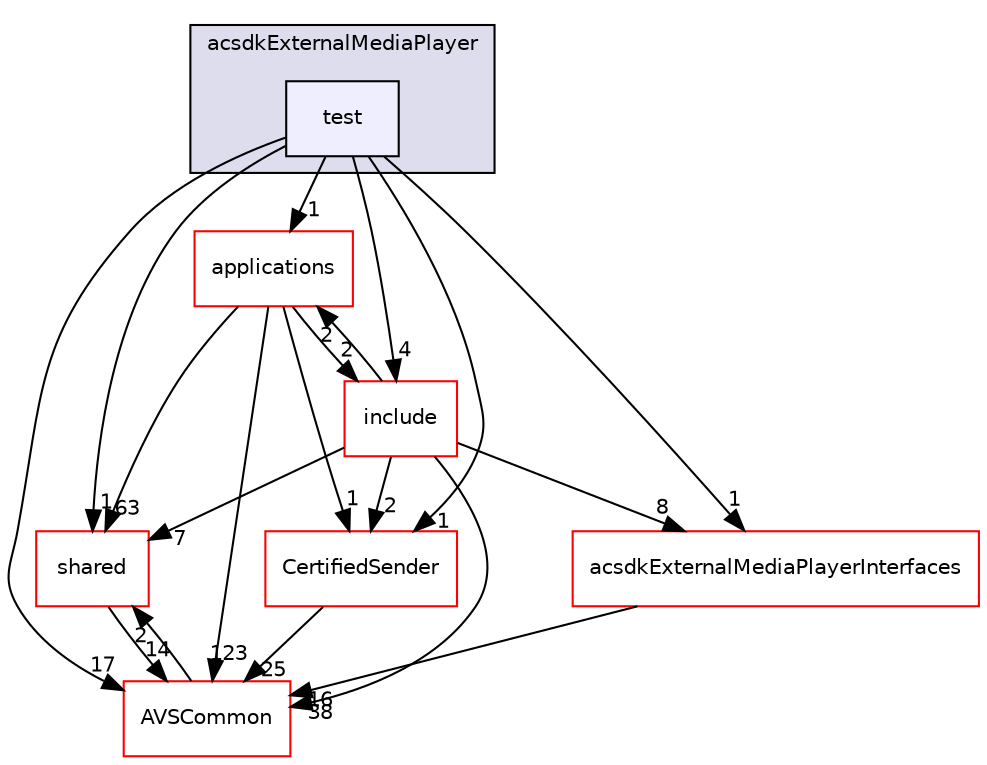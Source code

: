 digraph "/workplace/avs-device-sdk/capabilities/ExternalMediaPlayer/acsdkExternalMediaPlayer/test" {
  compound=true
  node [ fontsize="10", fontname="Helvetica"];
  edge [ labelfontsize="10", labelfontname="Helvetica"];
  subgraph clusterdir_a328dbaf52b46f56ba81d00ea3e009a8 {
    graph [ bgcolor="#ddddee", pencolor="black", label="acsdkExternalMediaPlayer" fontname="Helvetica", fontsize="10", URL="dir_a328dbaf52b46f56ba81d00ea3e009a8.html"]
  dir_82321b07dcefe8b4e0528095ef1dcfc3 [shape=box, label="test", style="filled", fillcolor="#eeeeff", pencolor="black", URL="dir_82321b07dcefe8b4e0528095ef1dcfc3.html"];
  }
  dir_9982052f7ce695d12571567315b2fafa [shape=box label="shared" fillcolor="white" style="filled" color="red" URL="dir_9982052f7ce695d12571567315b2fafa.html"];
  dir_a6e4fee11f07c3b70486e88fe92cbbdc [shape=box label="applications" fillcolor="white" style="filled" color="red" URL="dir_a6e4fee11f07c3b70486e88fe92cbbdc.html"];
  dir_cf27311ab9f4263eef70b28364b95692 [shape=box label="CertifiedSender" fillcolor="white" style="filled" color="red" URL="dir_cf27311ab9f4263eef70b28364b95692.html"];
  dir_13e65effb2bde530b17b3d5eefcd0266 [shape=box label="AVSCommon" fillcolor="white" style="filled" color="red" URL="dir_13e65effb2bde530b17b3d5eefcd0266.html"];
  dir_e695385292de98b10e97d2488623840a [shape=box label="include" fillcolor="white" style="filled" color="red" URL="dir_e695385292de98b10e97d2488623840a.html"];
  dir_d8988251c9e16168886561cb4894c3d7 [shape=box label="acsdkExternalMediaPlayerInterfaces" fillcolor="white" style="filled" color="red" URL="dir_d8988251c9e16168886561cb4894c3d7.html"];
  dir_9982052f7ce695d12571567315b2fafa->dir_13e65effb2bde530b17b3d5eefcd0266 [headlabel="14", labeldistance=1.5 headhref="dir_000598_000017.html"];
  dir_a6e4fee11f07c3b70486e88fe92cbbdc->dir_9982052f7ce695d12571567315b2fafa [headlabel="63", labeldistance=1.5 headhref="dir_000028_000598.html"];
  dir_a6e4fee11f07c3b70486e88fe92cbbdc->dir_cf27311ab9f4263eef70b28364b95692 [headlabel="1", labeldistance=1.5 headhref="dir_000028_000450.html"];
  dir_a6e4fee11f07c3b70486e88fe92cbbdc->dir_13e65effb2bde530b17b3d5eefcd0266 [headlabel="123", labeldistance=1.5 headhref="dir_000028_000017.html"];
  dir_a6e4fee11f07c3b70486e88fe92cbbdc->dir_e695385292de98b10e97d2488623840a [headlabel="2", labeldistance=1.5 headhref="dir_000028_000329.html"];
  dir_cf27311ab9f4263eef70b28364b95692->dir_13e65effb2bde530b17b3d5eefcd0266 [headlabel="25", labeldistance=1.5 headhref="dir_000450_000017.html"];
  dir_13e65effb2bde530b17b3d5eefcd0266->dir_9982052f7ce695d12571567315b2fafa [headlabel="2", labeldistance=1.5 headhref="dir_000017_000598.html"];
  dir_82321b07dcefe8b4e0528095ef1dcfc3->dir_9982052f7ce695d12571567315b2fafa [headlabel="1", labeldistance=1.5 headhref="dir_000332_000598.html"];
  dir_82321b07dcefe8b4e0528095ef1dcfc3->dir_a6e4fee11f07c3b70486e88fe92cbbdc [headlabel="1", labeldistance=1.5 headhref="dir_000332_000028.html"];
  dir_82321b07dcefe8b4e0528095ef1dcfc3->dir_cf27311ab9f4263eef70b28364b95692 [headlabel="1", labeldistance=1.5 headhref="dir_000332_000450.html"];
  dir_82321b07dcefe8b4e0528095ef1dcfc3->dir_13e65effb2bde530b17b3d5eefcd0266 [headlabel="17", labeldistance=1.5 headhref="dir_000332_000017.html"];
  dir_82321b07dcefe8b4e0528095ef1dcfc3->dir_e695385292de98b10e97d2488623840a [headlabel="4", labeldistance=1.5 headhref="dir_000332_000329.html"];
  dir_82321b07dcefe8b4e0528095ef1dcfc3->dir_d8988251c9e16168886561cb4894c3d7 [headlabel="1", labeldistance=1.5 headhref="dir_000332_000333.html"];
  dir_e695385292de98b10e97d2488623840a->dir_9982052f7ce695d12571567315b2fafa [headlabel="7", labeldistance=1.5 headhref="dir_000329_000598.html"];
  dir_e695385292de98b10e97d2488623840a->dir_a6e4fee11f07c3b70486e88fe92cbbdc [headlabel="2", labeldistance=1.5 headhref="dir_000329_000028.html"];
  dir_e695385292de98b10e97d2488623840a->dir_cf27311ab9f4263eef70b28364b95692 [headlabel="2", labeldistance=1.5 headhref="dir_000329_000450.html"];
  dir_e695385292de98b10e97d2488623840a->dir_13e65effb2bde530b17b3d5eefcd0266 [headlabel="38", labeldistance=1.5 headhref="dir_000329_000017.html"];
  dir_e695385292de98b10e97d2488623840a->dir_d8988251c9e16168886561cb4894c3d7 [headlabel="8", labeldistance=1.5 headhref="dir_000329_000333.html"];
  dir_d8988251c9e16168886561cb4894c3d7->dir_13e65effb2bde530b17b3d5eefcd0266 [headlabel="16", labeldistance=1.5 headhref="dir_000333_000017.html"];
}
